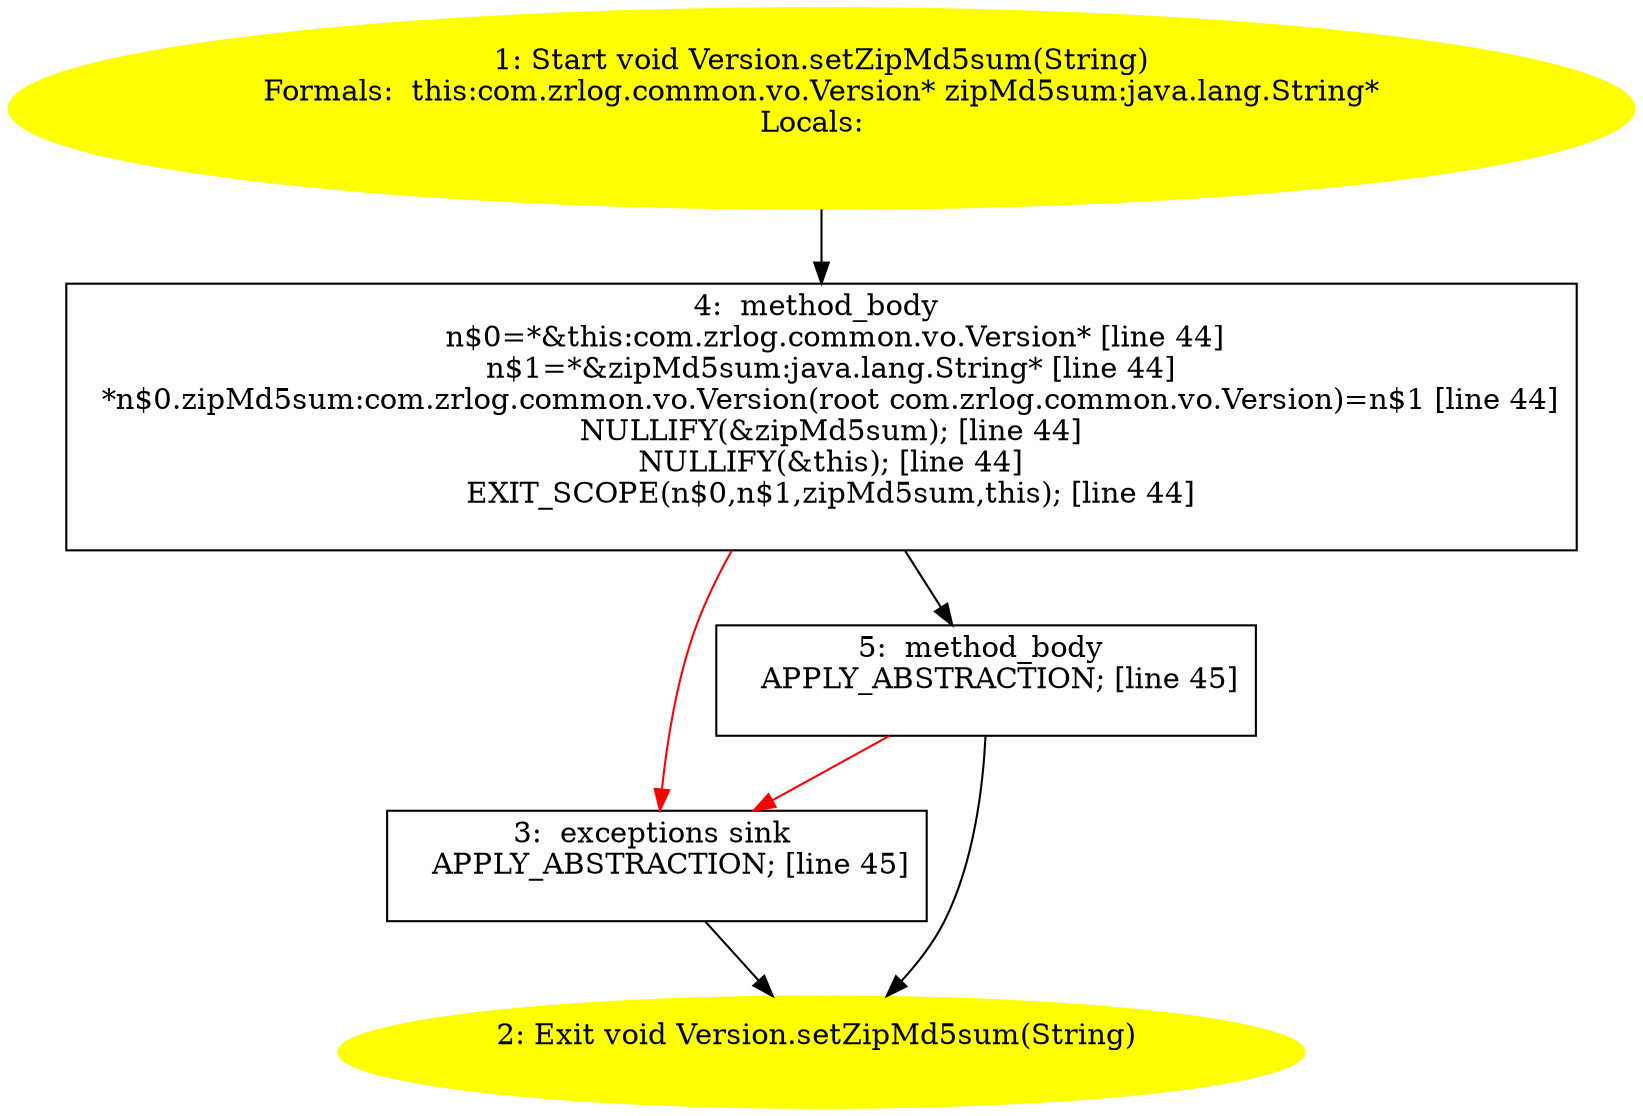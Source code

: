 /* @generated */
digraph cfg {
"com.zrlog.common.vo.Version.setZipMd5sum(java.lang.String):void.37ed22a6ae688582b6608667efccc22c_1" [label="1: Start void Version.setZipMd5sum(String)\nFormals:  this:com.zrlog.common.vo.Version* zipMd5sum:java.lang.String*\nLocals:  \n  " color=yellow style=filled]
	

	 "com.zrlog.common.vo.Version.setZipMd5sum(java.lang.String):void.37ed22a6ae688582b6608667efccc22c_1" -> "com.zrlog.common.vo.Version.setZipMd5sum(java.lang.String):void.37ed22a6ae688582b6608667efccc22c_4" ;
"com.zrlog.common.vo.Version.setZipMd5sum(java.lang.String):void.37ed22a6ae688582b6608667efccc22c_2" [label="2: Exit void Version.setZipMd5sum(String) \n  " color=yellow style=filled]
	

"com.zrlog.common.vo.Version.setZipMd5sum(java.lang.String):void.37ed22a6ae688582b6608667efccc22c_3" [label="3:  exceptions sink \n   APPLY_ABSTRACTION; [line 45]\n " shape="box"]
	

	 "com.zrlog.common.vo.Version.setZipMd5sum(java.lang.String):void.37ed22a6ae688582b6608667efccc22c_3" -> "com.zrlog.common.vo.Version.setZipMd5sum(java.lang.String):void.37ed22a6ae688582b6608667efccc22c_2" ;
"com.zrlog.common.vo.Version.setZipMd5sum(java.lang.String):void.37ed22a6ae688582b6608667efccc22c_4" [label="4:  method_body \n   n$0=*&this:com.zrlog.common.vo.Version* [line 44]\n  n$1=*&zipMd5sum:java.lang.String* [line 44]\n  *n$0.zipMd5sum:com.zrlog.common.vo.Version(root com.zrlog.common.vo.Version)=n$1 [line 44]\n  NULLIFY(&zipMd5sum); [line 44]\n  NULLIFY(&this); [line 44]\n  EXIT_SCOPE(n$0,n$1,zipMd5sum,this); [line 44]\n " shape="box"]
	

	 "com.zrlog.common.vo.Version.setZipMd5sum(java.lang.String):void.37ed22a6ae688582b6608667efccc22c_4" -> "com.zrlog.common.vo.Version.setZipMd5sum(java.lang.String):void.37ed22a6ae688582b6608667efccc22c_5" ;
	 "com.zrlog.common.vo.Version.setZipMd5sum(java.lang.String):void.37ed22a6ae688582b6608667efccc22c_4" -> "com.zrlog.common.vo.Version.setZipMd5sum(java.lang.String):void.37ed22a6ae688582b6608667efccc22c_3" [color="red" ];
"com.zrlog.common.vo.Version.setZipMd5sum(java.lang.String):void.37ed22a6ae688582b6608667efccc22c_5" [label="5:  method_body \n   APPLY_ABSTRACTION; [line 45]\n " shape="box"]
	

	 "com.zrlog.common.vo.Version.setZipMd5sum(java.lang.String):void.37ed22a6ae688582b6608667efccc22c_5" -> "com.zrlog.common.vo.Version.setZipMd5sum(java.lang.String):void.37ed22a6ae688582b6608667efccc22c_2" ;
	 "com.zrlog.common.vo.Version.setZipMd5sum(java.lang.String):void.37ed22a6ae688582b6608667efccc22c_5" -> "com.zrlog.common.vo.Version.setZipMd5sum(java.lang.String):void.37ed22a6ae688582b6608667efccc22c_3" [color="red" ];
}
